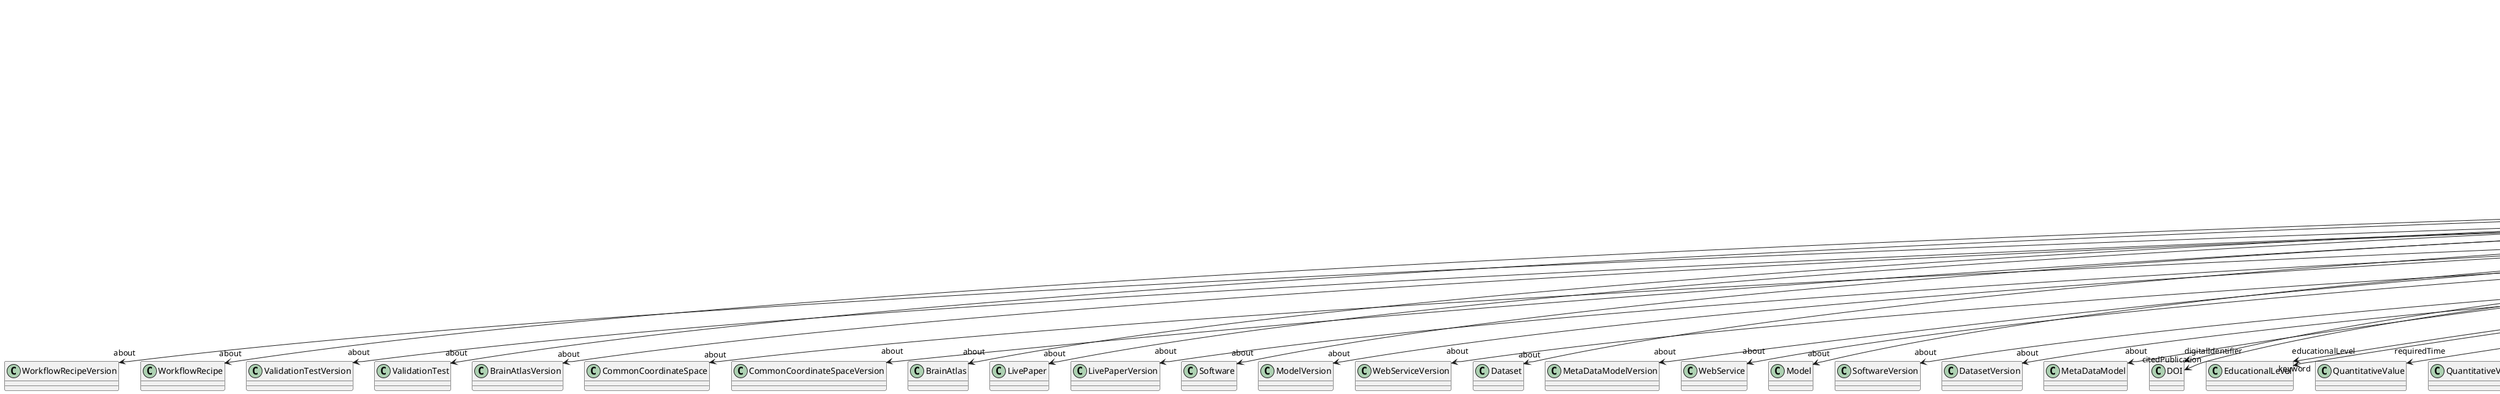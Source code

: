 @startuml
class LearningResource {
+about
+digitalIdentifier
+educationalLevel
+learningOutcome
+order
+prerequisite
+requiredTime
+topic
+type
+abstract
+author
+citedPublication
+copyright
+creationDate
+custodian
+editor
+funding
+IRI
+keyword
+license
+modificationDate
+name
+publicationDate
+publisher
+versionIdentifier

}
LearningResource -d-> "about" WorkflowRecipeVersion
LearningResource -d-> "about" WorkflowRecipe
LearningResource -d-> "about" ValidationTestVersion
LearningResource -d-> "about" ValidationTest
LearningResource -d-> "about" BrainAtlasVersion
LearningResource -d-> "about" CommonCoordinateSpace
LearningResource -d-> "about" CommonCoordinateSpaceVersion
LearningResource -d-> "about" BrainAtlas
LearningResource -d-> "about" LivePaper
LearningResource -d-> "about" LivePaperVersion
LearningResource -d-> "about" Software
LearningResource -d-> "about" ModelVersion
LearningResource -d-> "about" WebServiceVersion
LearningResource -d-> "about" Dataset
LearningResource -d-> "about" MetaDataModelVersion
LearningResource -d-> "about" WebService
LearningResource -d-> "about" Model
LearningResource -d-> "about" SoftwareVersion
LearningResource -d-> "about" DatasetVersion
LearningResource -d-> "about" MetaDataModel
LearningResource -d-> "digitalIdentifier" DOI
LearningResource -d-> "educationalLevel" EducationalLevel
LearningResource -d-> "requiredTime" QuantitativeValue
LearningResource -d-> "requiredTime" QuantitativeValueRange
LearningResource -d-> "type" LearningResourceType
LearningResource -d-> "author" Organization
LearningResource -d-> "author" Person
LearningResource -d-> "author" Consortium
LearningResource -d-> "citedPublication" DOI
LearningResource -d-> "citedPublication" ISBN
LearningResource -d-> "copyright" Copyright
LearningResource -d-> "custodian" Organization
LearningResource -d-> "custodian" Person
LearningResource -d-> "custodian" Consortium
LearningResource -d-> "editor" Person
LearningResource -d-> "funding" Funding
LearningResource -d-> "keyword" TermSuggestion
LearningResource -d-> "keyword" AnalysisTechnique
LearningResource -d-> "keyword" PatchClampVariation
LearningResource -d-> "keyword" SoftwareFeature
LearningResource -d-> "keyword" EthicsAssessment
LearningResource -d-> "keyword" VisualStimulusType
LearningResource -d-> "keyword" Handedness
LearningResource -d-> "keyword" Species
LearningResource -d-> "keyword" BiologicalSex
LearningResource -d-> "keyword" QualitativeOverlap
LearningResource -d-> "keyword" Service
LearningResource -d-> "keyword" SemanticDataType
LearningResource -d-> "keyword" OpticalStimulusType
LearningResource -d-> "keyword" AgeCategory
LearningResource -d-> "keyword" UBERONParcellation
LearningResource -d-> "keyword" FileRepositoryType
LearningResource -d-> "keyword" TissueSampleAttribute
LearningResource -d-> "keyword" TypeOfUncertainty
LearningResource -d-> "keyword" OlfactoryStimulusType
LearningResource -d-> "keyword" OperatingSystem
LearningResource -d-> "keyword" LearningResourceType
LearningResource -d-> "keyword" ModelScope
LearningResource -d-> "keyword" ElectricalStimulusType
LearningResource -d-> "keyword" OperatingDevice
LearningResource -d-> "keyword" CellType
LearningResource -d-> "keyword" Disease
LearningResource -d-> "keyword" FileBundleGrouping
LearningResource -d-> "keyword" AuditoryStimulusType
LearningResource -d-> "keyword" ChemicalMixtureType
LearningResource -d-> "keyword" EducationalLevel
LearningResource -d-> "keyword" AnatomicalPlane
LearningResource -d-> "keyword" SubjectAttribute
LearningResource -d-> "keyword" DataType
LearningResource -d-> "keyword" SubcellularEntity
LearningResource -d-> "keyword" CriteriaQualityType
LearningResource -d-> "keyword" ActionStatusType
LearningResource -d-> "keyword" GeneticStrainType
LearningResource -d-> "keyword" StimulationApproach
LearningResource -d-> "keyword" Colormap
LearningResource -d-> "keyword" MetaDataModelType
LearningResource -d-> "keyword" OrganismSubstance
LearningResource -d-> "keyword" TactileStimulusType
LearningResource -d-> "keyword" OrganismSystem
LearningResource -d-> "keyword" GustatoryStimulusType
LearningResource -d-> "keyword" CranialWindowConstructionType
LearningResource -d-> "keyword" Organ
LearningResource -d-> "keyword" Laterality
LearningResource -d-> "keyword" AnnotationType
LearningResource -d-> "keyword" PreparationType
LearningResource -d-> "keyword" Terminology
LearningResource -d-> "keyword" UnitOfMeasurement
LearningResource -d-> "keyword" ModelAbstractionLevel
LearningResource -d-> "keyword" AnatomicalAxesOrientation
LearningResource -d-> "keyword" ProgrammingLanguage
LearningResource -d-> "keyword" CranialWindowReinforcementType
LearningResource -d-> "keyword" SoftwareApplicationCategory
LearningResource -d-> "keyword" TissueSampleType
LearningResource -d-> "keyword" Technique
LearningResource -d-> "keyword" DifferenceMeasure
LearningResource -d-> "keyword" StimulationTechnique
LearningResource -d-> "keyword" AnatomicalIdentificationType
LearningResource -d-> "keyword" FileUsageRole
LearningResource -d-> "keyword" DiseaseModel
LearningResource -d-> "keyword" MeasuredQuantity
LearningResource -d-> "keyword" ProductAccessibility
LearningResource -d-> "keyword" DeviceType
LearningResource -d-> "keyword" Language
LearningResource -d-> "keyword" BreedingType
LearningResource -d-> "keyword" BiologicalOrder
LearningResource -d-> "keyword" AtlasType
LearningResource -d-> "keyword" MolecularEntity
LearningResource -d-> "keyword" ExperimentalApproach
LearningResource -d-> "keyword" ContributionType
LearningResource -d-> "keyword" SetupType
LearningResource -d-> "keyword" CellCultureType
LearningResource -d-> "keyword" AnnotationCriteriaType
LearningResource -d-> "license" License
LearningResource -d-> "publisher" Organization
LearningResource -d-> "publisher" Person
LearningResource -d-> "publisher" Consortium

@enduml